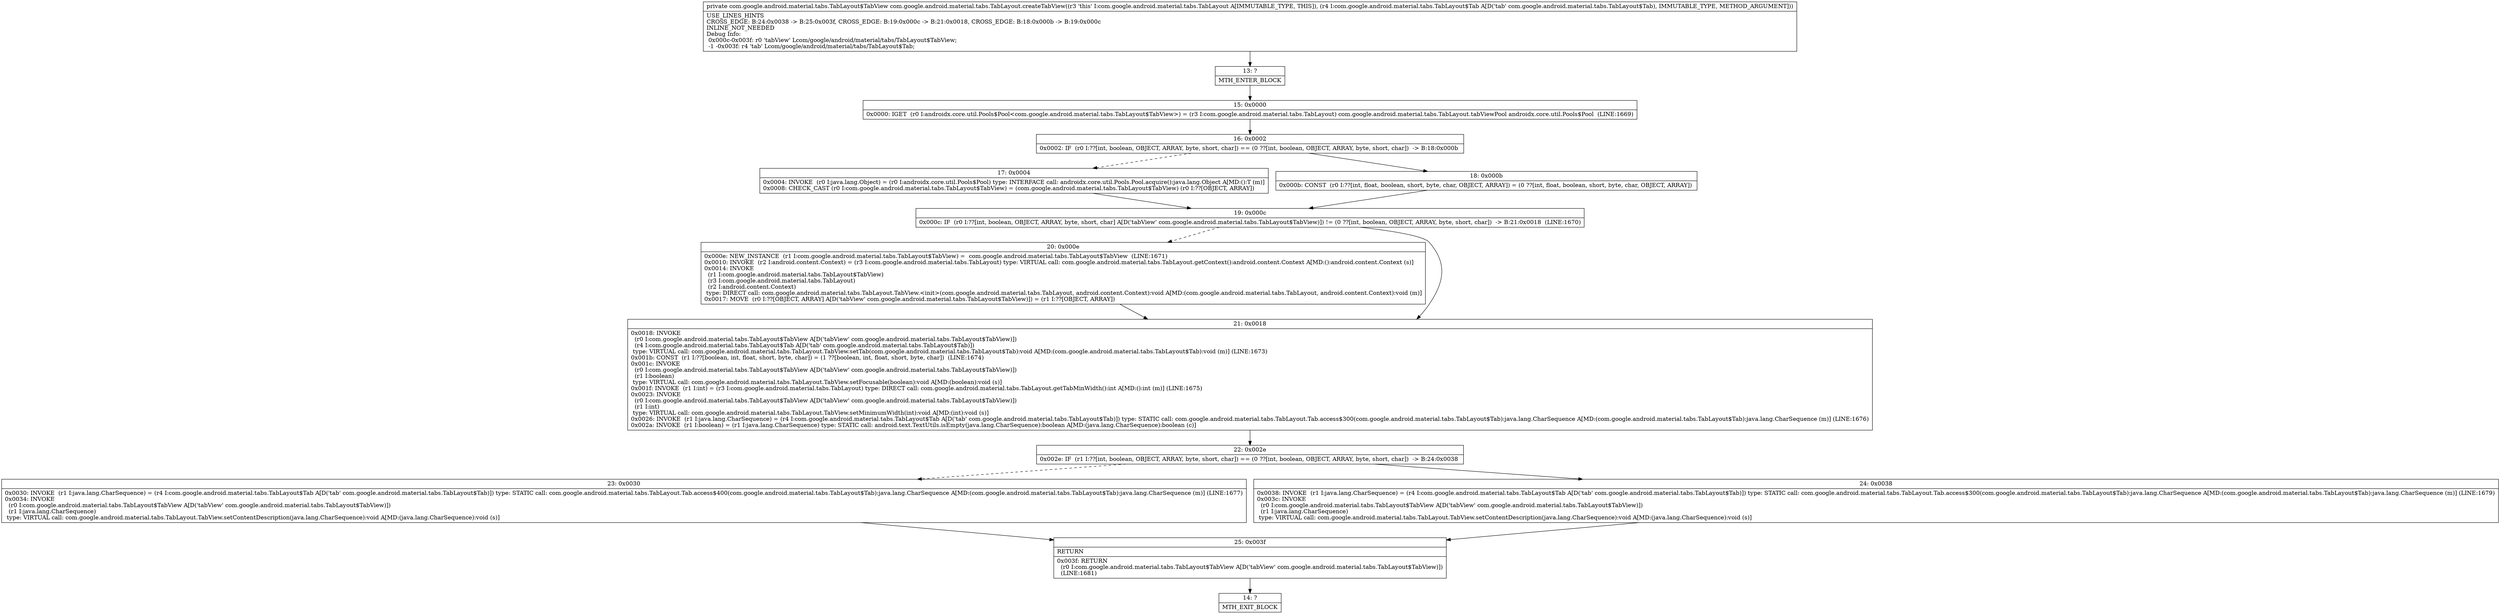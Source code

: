 digraph "CFG forcom.google.android.material.tabs.TabLayout.createTabView(Lcom\/google\/android\/material\/tabs\/TabLayout$Tab;)Lcom\/google\/android\/material\/tabs\/TabLayout$TabView;" {
Node_13 [shape=record,label="{13\:\ ?|MTH_ENTER_BLOCK\l}"];
Node_15 [shape=record,label="{15\:\ 0x0000|0x0000: IGET  (r0 I:androidx.core.util.Pools$Pool\<com.google.android.material.tabs.TabLayout$TabView\>) = (r3 I:com.google.android.material.tabs.TabLayout) com.google.android.material.tabs.TabLayout.tabViewPool androidx.core.util.Pools$Pool  (LINE:1669)\l}"];
Node_16 [shape=record,label="{16\:\ 0x0002|0x0002: IF  (r0 I:??[int, boolean, OBJECT, ARRAY, byte, short, char]) == (0 ??[int, boolean, OBJECT, ARRAY, byte, short, char])  \-\> B:18:0x000b \l}"];
Node_17 [shape=record,label="{17\:\ 0x0004|0x0004: INVOKE  (r0 I:java.lang.Object) = (r0 I:androidx.core.util.Pools$Pool) type: INTERFACE call: androidx.core.util.Pools.Pool.acquire():java.lang.Object A[MD:():T (m)]\l0x0008: CHECK_CAST (r0 I:com.google.android.material.tabs.TabLayout$TabView) = (com.google.android.material.tabs.TabLayout$TabView) (r0 I:??[OBJECT, ARRAY]) \l}"];
Node_19 [shape=record,label="{19\:\ 0x000c|0x000c: IF  (r0 I:??[int, boolean, OBJECT, ARRAY, byte, short, char] A[D('tabView' com.google.android.material.tabs.TabLayout$TabView)]) != (0 ??[int, boolean, OBJECT, ARRAY, byte, short, char])  \-\> B:21:0x0018  (LINE:1670)\l}"];
Node_20 [shape=record,label="{20\:\ 0x000e|0x000e: NEW_INSTANCE  (r1 I:com.google.android.material.tabs.TabLayout$TabView) =  com.google.android.material.tabs.TabLayout$TabView  (LINE:1671)\l0x0010: INVOKE  (r2 I:android.content.Context) = (r3 I:com.google.android.material.tabs.TabLayout) type: VIRTUAL call: com.google.android.material.tabs.TabLayout.getContext():android.content.Context A[MD:():android.content.Context (s)]\l0x0014: INVOKE  \l  (r1 I:com.google.android.material.tabs.TabLayout$TabView)\l  (r3 I:com.google.android.material.tabs.TabLayout)\l  (r2 I:android.content.Context)\l type: DIRECT call: com.google.android.material.tabs.TabLayout.TabView.\<init\>(com.google.android.material.tabs.TabLayout, android.content.Context):void A[MD:(com.google.android.material.tabs.TabLayout, android.content.Context):void (m)]\l0x0017: MOVE  (r0 I:??[OBJECT, ARRAY] A[D('tabView' com.google.android.material.tabs.TabLayout$TabView)]) = (r1 I:??[OBJECT, ARRAY]) \l}"];
Node_21 [shape=record,label="{21\:\ 0x0018|0x0018: INVOKE  \l  (r0 I:com.google.android.material.tabs.TabLayout$TabView A[D('tabView' com.google.android.material.tabs.TabLayout$TabView)])\l  (r4 I:com.google.android.material.tabs.TabLayout$Tab A[D('tab' com.google.android.material.tabs.TabLayout$Tab)])\l type: VIRTUAL call: com.google.android.material.tabs.TabLayout.TabView.setTab(com.google.android.material.tabs.TabLayout$Tab):void A[MD:(com.google.android.material.tabs.TabLayout$Tab):void (m)] (LINE:1673)\l0x001b: CONST  (r1 I:??[boolean, int, float, short, byte, char]) = (1 ??[boolean, int, float, short, byte, char])  (LINE:1674)\l0x001c: INVOKE  \l  (r0 I:com.google.android.material.tabs.TabLayout$TabView A[D('tabView' com.google.android.material.tabs.TabLayout$TabView)])\l  (r1 I:boolean)\l type: VIRTUAL call: com.google.android.material.tabs.TabLayout.TabView.setFocusable(boolean):void A[MD:(boolean):void (s)]\l0x001f: INVOKE  (r1 I:int) = (r3 I:com.google.android.material.tabs.TabLayout) type: DIRECT call: com.google.android.material.tabs.TabLayout.getTabMinWidth():int A[MD:():int (m)] (LINE:1675)\l0x0023: INVOKE  \l  (r0 I:com.google.android.material.tabs.TabLayout$TabView A[D('tabView' com.google.android.material.tabs.TabLayout$TabView)])\l  (r1 I:int)\l type: VIRTUAL call: com.google.android.material.tabs.TabLayout.TabView.setMinimumWidth(int):void A[MD:(int):void (s)]\l0x0026: INVOKE  (r1 I:java.lang.CharSequence) = (r4 I:com.google.android.material.tabs.TabLayout$Tab A[D('tab' com.google.android.material.tabs.TabLayout$Tab)]) type: STATIC call: com.google.android.material.tabs.TabLayout.Tab.access$300(com.google.android.material.tabs.TabLayout$Tab):java.lang.CharSequence A[MD:(com.google.android.material.tabs.TabLayout$Tab):java.lang.CharSequence (m)] (LINE:1676)\l0x002a: INVOKE  (r1 I:boolean) = (r1 I:java.lang.CharSequence) type: STATIC call: android.text.TextUtils.isEmpty(java.lang.CharSequence):boolean A[MD:(java.lang.CharSequence):boolean (c)]\l}"];
Node_22 [shape=record,label="{22\:\ 0x002e|0x002e: IF  (r1 I:??[int, boolean, OBJECT, ARRAY, byte, short, char]) == (0 ??[int, boolean, OBJECT, ARRAY, byte, short, char])  \-\> B:24:0x0038 \l}"];
Node_23 [shape=record,label="{23\:\ 0x0030|0x0030: INVOKE  (r1 I:java.lang.CharSequence) = (r4 I:com.google.android.material.tabs.TabLayout$Tab A[D('tab' com.google.android.material.tabs.TabLayout$Tab)]) type: STATIC call: com.google.android.material.tabs.TabLayout.Tab.access$400(com.google.android.material.tabs.TabLayout$Tab):java.lang.CharSequence A[MD:(com.google.android.material.tabs.TabLayout$Tab):java.lang.CharSequence (m)] (LINE:1677)\l0x0034: INVOKE  \l  (r0 I:com.google.android.material.tabs.TabLayout$TabView A[D('tabView' com.google.android.material.tabs.TabLayout$TabView)])\l  (r1 I:java.lang.CharSequence)\l type: VIRTUAL call: com.google.android.material.tabs.TabLayout.TabView.setContentDescription(java.lang.CharSequence):void A[MD:(java.lang.CharSequence):void (s)]\l}"];
Node_25 [shape=record,label="{25\:\ 0x003f|RETURN\l|0x003f: RETURN  \l  (r0 I:com.google.android.material.tabs.TabLayout$TabView A[D('tabView' com.google.android.material.tabs.TabLayout$TabView)])\l  (LINE:1681)\l}"];
Node_14 [shape=record,label="{14\:\ ?|MTH_EXIT_BLOCK\l}"];
Node_24 [shape=record,label="{24\:\ 0x0038|0x0038: INVOKE  (r1 I:java.lang.CharSequence) = (r4 I:com.google.android.material.tabs.TabLayout$Tab A[D('tab' com.google.android.material.tabs.TabLayout$Tab)]) type: STATIC call: com.google.android.material.tabs.TabLayout.Tab.access$300(com.google.android.material.tabs.TabLayout$Tab):java.lang.CharSequence A[MD:(com.google.android.material.tabs.TabLayout$Tab):java.lang.CharSequence (m)] (LINE:1679)\l0x003c: INVOKE  \l  (r0 I:com.google.android.material.tabs.TabLayout$TabView A[D('tabView' com.google.android.material.tabs.TabLayout$TabView)])\l  (r1 I:java.lang.CharSequence)\l type: VIRTUAL call: com.google.android.material.tabs.TabLayout.TabView.setContentDescription(java.lang.CharSequence):void A[MD:(java.lang.CharSequence):void (s)]\l}"];
Node_18 [shape=record,label="{18\:\ 0x000b|0x000b: CONST  (r0 I:??[int, float, boolean, short, byte, char, OBJECT, ARRAY]) = (0 ??[int, float, boolean, short, byte, char, OBJECT, ARRAY]) \l}"];
MethodNode[shape=record,label="{private com.google.android.material.tabs.TabLayout$TabView com.google.android.material.tabs.TabLayout.createTabView((r3 'this' I:com.google.android.material.tabs.TabLayout A[IMMUTABLE_TYPE, THIS]), (r4 I:com.google.android.material.tabs.TabLayout$Tab A[D('tab' com.google.android.material.tabs.TabLayout$Tab), IMMUTABLE_TYPE, METHOD_ARGUMENT]))  | USE_LINES_HINTS\lCROSS_EDGE: B:24:0x0038 \-\> B:25:0x003f, CROSS_EDGE: B:19:0x000c \-\> B:21:0x0018, CROSS_EDGE: B:18:0x000b \-\> B:19:0x000c\lINLINE_NOT_NEEDED\lDebug Info:\l  0x000c\-0x003f: r0 'tabView' Lcom\/google\/android\/material\/tabs\/TabLayout$TabView;\l  \-1 \-0x003f: r4 'tab' Lcom\/google\/android\/material\/tabs\/TabLayout$Tab;\l}"];
MethodNode -> Node_13;Node_13 -> Node_15;
Node_15 -> Node_16;
Node_16 -> Node_17[style=dashed];
Node_16 -> Node_18;
Node_17 -> Node_19;
Node_19 -> Node_20[style=dashed];
Node_19 -> Node_21;
Node_20 -> Node_21;
Node_21 -> Node_22;
Node_22 -> Node_23[style=dashed];
Node_22 -> Node_24;
Node_23 -> Node_25;
Node_25 -> Node_14;
Node_24 -> Node_25;
Node_18 -> Node_19;
}


